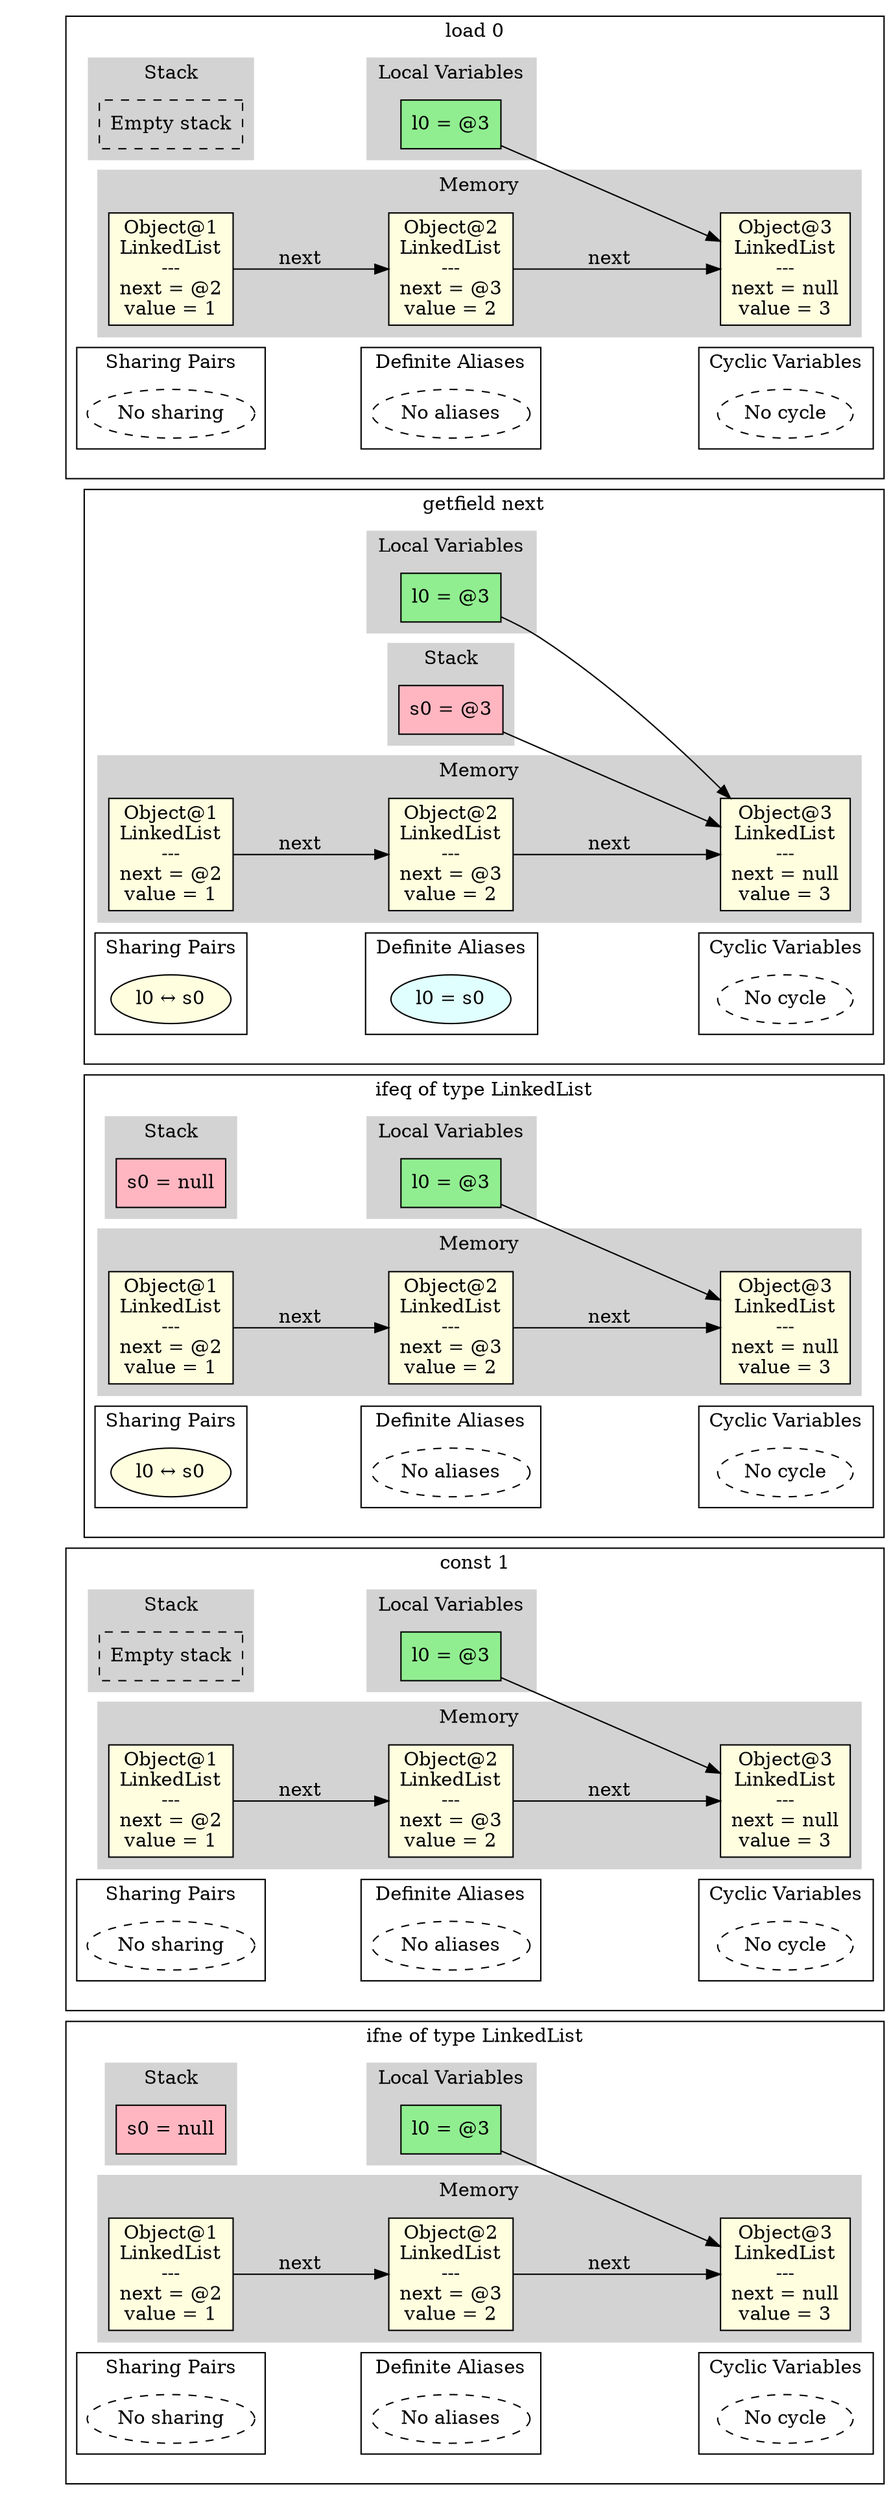 digraph MemoryGraph {
 node [shape=box, style=filled, fillcolor=lightblue];
 rankdir=LR;

 // Invisible anchor subgraph
 subgraph cluster_anchor {
 style=invis;
 anchor [style=invis, shape=point, width=0, height=0];
 }

 // Starting point for subgraph ordering
 anchor_start [style=invis, shape=point];

 anchor_57148601131861 [style=invis, shape=point];
 anchor_start -> anchor_57148601131861 [style=invis];
 anchor_start = anchor_57148601131861;

 subgraph cluster_57148601131861 {
 anchor_57148601131861 [style=invis];
 label="load 0";
 subgraph cluster_locals_57148601131861 {
 label="Local Variables";
 style=filled;
 color=lightgrey;
 node [style=filled, fillcolor=lightgreen];
 "l0_57148601131861" [label="l0 = @3"];
 }

 subgraph cluster_stack_57148601131861 {
 label="Stack";
 style=filled;
 color=lightgrey;
 node [style=filled, fillcolor=lightpink];
 "empty_stack_57148601131861" [label="Empty stack", style=dashed, fillcolor=white];
 }

 subgraph cluster_memory_57148601131861 {
 label="Memory";
 style=filled;
 color=lightgrey;
 node [style=filled, fillcolor=lightyellow];
 "obj1_57148601131861" [label="Object@1\nLinkedList\n---\nnext = @2\nvalue = 1\n"];
 "obj2_57148601131861" [label="Object@2\nLinkedList\n---\nnext = @3\nvalue = 2\n"];
 "obj3_57148601131861" [label="Object@3\nLinkedList\n---\nnext = null\nvalue = 3\n"];
 }

 "l0_57148601131861" -> "obj3_57148601131861";
 "obj1_57148601131861" -> "obj2_57148601131861" [label="next"];
 "obj2_57148601131861" -> "obj3_57148601131861" [label="next"];

 // Sharing pairs
 subgraph cluster_sharing_57148601131861 {
 label="Sharing Pairs";
 node [shape=ellipse, style=filled, fillcolor=lightyellow];
 "empty_sharing_57148601131861" [label="No sharing", style=dashed, fillcolor=white];
 }

    // Alias pairs
    subgraph cluster_aliases_57148601131861 {
      label="Definite Aliases";
      node [shape=ellipse, style=filled, fillcolor=lightcyan];
      "empty_alias_57148601131861" [label="No aliases", style=dashed, fillcolor=white];
    }

 // Cyclic variables
 subgraph cluster_cyclic_57148601131861 {
 label="Cyclic Variables";
 node [shape=ellipse];
 "empty_cyclic_57148601131861" [label="No cycle", style=dashed, fillcolor=white];
 }
 // Invisible edge for horizontal alignment
 "empty_sharing_57148601131861" -> "empty_alias_57148601131861" [style=invis, weight=10];
 // Invisible edge for horizontal alignment
 "empty_alias_57148601131861" -> "empty_cyclic_57148601131861" [style=invis, weight=10];
 }
 anchor_57148601621368 [style=invis, shape=point];
 anchor_start -> anchor_57148601621368 [style=invis];
 anchor_start = anchor_57148601621368;

 subgraph cluster_57148601621368 {
 anchor_57148601621368 [style=invis];
 label="getfield next";
 subgraph cluster_locals_57148601621368 {
 label="Local Variables";
 style=filled;
 color=lightgrey;
 node [style=filled, fillcolor=lightgreen];
 "l0_57148601621368" [label="l0 = @3"];
 }

 subgraph cluster_stack_57148601621368 {
 label="Stack";
 style=filled;
 color=lightgrey;
 node [style=filled, fillcolor=lightpink];
 "s0_57148601621368" [label="s0 = @3"];
 }

 subgraph cluster_memory_57148601621368 {
 label="Memory";
 style=filled;
 color=lightgrey;
 node [style=filled, fillcolor=lightyellow];
 "obj1_57148601621368" [label="Object@1\nLinkedList\n---\nnext = @2\nvalue = 1\n"];
 "obj2_57148601621368" [label="Object@2\nLinkedList\n---\nnext = @3\nvalue = 2\n"];
 "obj3_57148601621368" [label="Object@3\nLinkedList\n---\nnext = null\nvalue = 3\n"];
 }

 "l0_57148601621368" -> "obj3_57148601621368";
 "s0_57148601621368" -> "obj3_57148601621368";
 "obj1_57148601621368" -> "obj2_57148601621368" [label="next"];
 "obj2_57148601621368" -> "obj3_57148601621368" [label="next"];

 // Sharing pairs
 subgraph cluster_sharing_57148601621368 {
 label="Sharing Pairs";
 node [shape=ellipse, style=filled, fillcolor=lightyellow];
 "pair0_57148601621368" [label="l0 ↔ s0"];
 }

    // Alias pairs
    subgraph cluster_aliases_57148601621368 {
      label="Definite Aliases";
      node [shape=ellipse, style=filled, fillcolor=lightcyan];
      "alias0_57148601621368" [label="l0 = s0"];
    }

 // Cyclic variables
 subgraph cluster_cyclic_57148601621368 {
 label="Cyclic Variables";
 node [shape=ellipse];
 "empty_cyclic_57148601621368" [label="No cycle", style=dashed, fillcolor=white];
 }
 // Invisible edge for horizontal alignment
 "pair0_57148601621368" -> "alias0_57148601621368" [style=invis, weight=10];
 // Invisible edge for horizontal alignment
 "alias0_57148601621368" -> "empty_cyclic_57148601621368" [style=invis, weight=10];
 }
 anchor_57148602545194 [style=invis, shape=point];
 anchor_start -> anchor_57148602545194 [style=invis];
 anchor_start = anchor_57148602545194;

 subgraph cluster_57148602545194 {
 anchor_57148602545194 [style=invis];
 label="ifeq of type LinkedList";
 subgraph cluster_locals_57148602545194 {
 label="Local Variables";
 style=filled;
 color=lightgrey;
 node [style=filled, fillcolor=lightgreen];
 "l0_57148602545194" [label="l0 = @3"];
 }

 subgraph cluster_stack_57148602545194 {
 label="Stack";
 style=filled;
 color=lightgrey;
 node [style=filled, fillcolor=lightpink];
 "s0_57148602545194" [label="s0 = null"];
 }

 subgraph cluster_memory_57148602545194 {
 label="Memory";
 style=filled;
 color=lightgrey;
 node [style=filled, fillcolor=lightyellow];
 "obj1_57148602545194" [label="Object@1\nLinkedList\n---\nnext = @2\nvalue = 1\n"];
 "obj2_57148602545194" [label="Object@2\nLinkedList\n---\nnext = @3\nvalue = 2\n"];
 "obj3_57148602545194" [label="Object@3\nLinkedList\n---\nnext = null\nvalue = 3\n"];
 }

 "l0_57148602545194" -> "obj3_57148602545194";
 "obj1_57148602545194" -> "obj2_57148602545194" [label="next"];
 "obj2_57148602545194" -> "obj3_57148602545194" [label="next"];

 // Sharing pairs
 subgraph cluster_sharing_57148602545194 {
 label="Sharing Pairs";
 node [shape=ellipse, style=filled, fillcolor=lightyellow];
 "pair0_57148602545194" [label="l0 ↔ s0"];
 }

    // Alias pairs
    subgraph cluster_aliases_57148602545194 {
      label="Definite Aliases";
      node [shape=ellipse, style=filled, fillcolor=lightcyan];
      "empty_alias_57148602545194" [label="No aliases", style=dashed, fillcolor=white];
    }

 // Cyclic variables
 subgraph cluster_cyclic_57148602545194 {
 label="Cyclic Variables";
 node [shape=ellipse];
 "empty_cyclic_57148602545194" [label="No cycle", style=dashed, fillcolor=white];
 }
 // Invisible edge for horizontal alignment
 "pair0_57148602545194" -> "empty_alias_57148602545194" [style=invis, weight=10];
 // Invisible edge for horizontal alignment
 "empty_alias_57148602545194" -> "empty_cyclic_57148602545194" [style=invis, weight=10];
 }
 anchor_57148603583339 [style=invis, shape=point];
 anchor_start -> anchor_57148603583339 [style=invis];
 anchor_start = anchor_57148603583339;

 subgraph cluster_57148603583339 {
 anchor_57148603583339 [style=invis];
 label="const 1";
 subgraph cluster_locals_57148603583339 {
 label="Local Variables";
 style=filled;
 color=lightgrey;
 node [style=filled, fillcolor=lightgreen];
 "l0_57148603583339" [label="l0 = @3"];
 }

 subgraph cluster_stack_57148603583339 {
 label="Stack";
 style=filled;
 color=lightgrey;
 node [style=filled, fillcolor=lightpink];
 "empty_stack_57148603583339" [label="Empty stack", style=dashed, fillcolor=white];
 }

 subgraph cluster_memory_57148603583339 {
 label="Memory";
 style=filled;
 color=lightgrey;
 node [style=filled, fillcolor=lightyellow];
 "obj1_57148603583339" [label="Object@1\nLinkedList\n---\nnext = @2\nvalue = 1\n"];
 "obj2_57148603583339" [label="Object@2\nLinkedList\n---\nnext = @3\nvalue = 2\n"];
 "obj3_57148603583339" [label="Object@3\nLinkedList\n---\nnext = null\nvalue = 3\n"];
 }

 "l0_57148603583339" -> "obj3_57148603583339";
 "obj1_57148603583339" -> "obj2_57148603583339" [label="next"];
 "obj2_57148603583339" -> "obj3_57148603583339" [label="next"];

 // Sharing pairs
 subgraph cluster_sharing_57148603583339 {
 label="Sharing Pairs";
 node [shape=ellipse, style=filled, fillcolor=lightyellow];
 "empty_sharing_57148603583339" [label="No sharing", style=dashed, fillcolor=white];
 }

    // Alias pairs
    subgraph cluster_aliases_57148603583339 {
      label="Definite Aliases";
      node [shape=ellipse, style=filled, fillcolor=lightcyan];
      "empty_alias_57148603583339" [label="No aliases", style=dashed, fillcolor=white];
    }

 // Cyclic variables
 subgraph cluster_cyclic_57148603583339 {
 label="Cyclic Variables";
 node [shape=ellipse];
 "empty_cyclic_57148603583339" [label="No cycle", style=dashed, fillcolor=white];
 }
 // Invisible edge for horizontal alignment
 "empty_sharing_57148603583339" -> "empty_alias_57148603583339" [style=invis, weight=10];
 // Invisible edge for horizontal alignment
 "empty_alias_57148603583339" -> "empty_cyclic_57148603583339" [style=invis, weight=10];
 }
 anchor_57148605251029 [style=invis, shape=point];
 anchor_start -> anchor_57148605251029 [style=invis];
 anchor_start = anchor_57148605251029;

 subgraph cluster_57148605251029 {
 anchor_57148605251029 [style=invis];
 label="ifne of type LinkedList";
 subgraph cluster_locals_57148605251029 {
 label="Local Variables";
 style=filled;
 color=lightgrey;
 node [style=filled, fillcolor=lightgreen];
 "l0_57148605251029" [label="l0 = @3"];
 }

 subgraph cluster_stack_57148605251029 {
 label="Stack";
 style=filled;
 color=lightgrey;
 node [style=filled, fillcolor=lightpink];
 "s0_57148605251029" [label="s0 = null"];
 }

 subgraph cluster_memory_57148605251029 {
 label="Memory";
 style=filled;
 color=lightgrey;
 node [style=filled, fillcolor=lightyellow];
 "obj1_57148605251029" [label="Object@1\nLinkedList\n---\nnext = @2\nvalue = 1\n"];
 "obj2_57148605251029" [label="Object@2\nLinkedList\n---\nnext = @3\nvalue = 2\n"];
 "obj3_57148605251029" [label="Object@3\nLinkedList\n---\nnext = null\nvalue = 3\n"];
 }

 "l0_57148605251029" -> "obj3_57148605251029";
 "obj1_57148605251029" -> "obj2_57148605251029" [label="next"];
 "obj2_57148605251029" -> "obj3_57148605251029" [label="next"];

 // Sharing pairs
 subgraph cluster_sharing_57148605251029 {
 label="Sharing Pairs";
 node [shape=ellipse, style=filled, fillcolor=lightyellow];
 "empty_sharing_57148605251029" [label="No sharing", style=dashed, fillcolor=white];
 }

    // Alias pairs
    subgraph cluster_aliases_57148605251029 {
      label="Definite Aliases";
      node [shape=ellipse, style=filled, fillcolor=lightcyan];
      "empty_alias_57148605251029" [label="No aliases", style=dashed, fillcolor=white];
    }

 // Cyclic variables
 subgraph cluster_cyclic_57148605251029 {
 label="Cyclic Variables";
 node [shape=ellipse];
 "empty_cyclic_57148605251029" [label="No cycle", style=dashed, fillcolor=white];
 }
 // Invisible edge for horizontal alignment
 "empty_sharing_57148605251029" -> "empty_alias_57148605251029" [style=invis, weight=10];
 // Invisible edge for horizontal alignment
 "empty_alias_57148605251029" -> "empty_cyclic_57148605251029" [style=invis, weight=10];
 }
}
